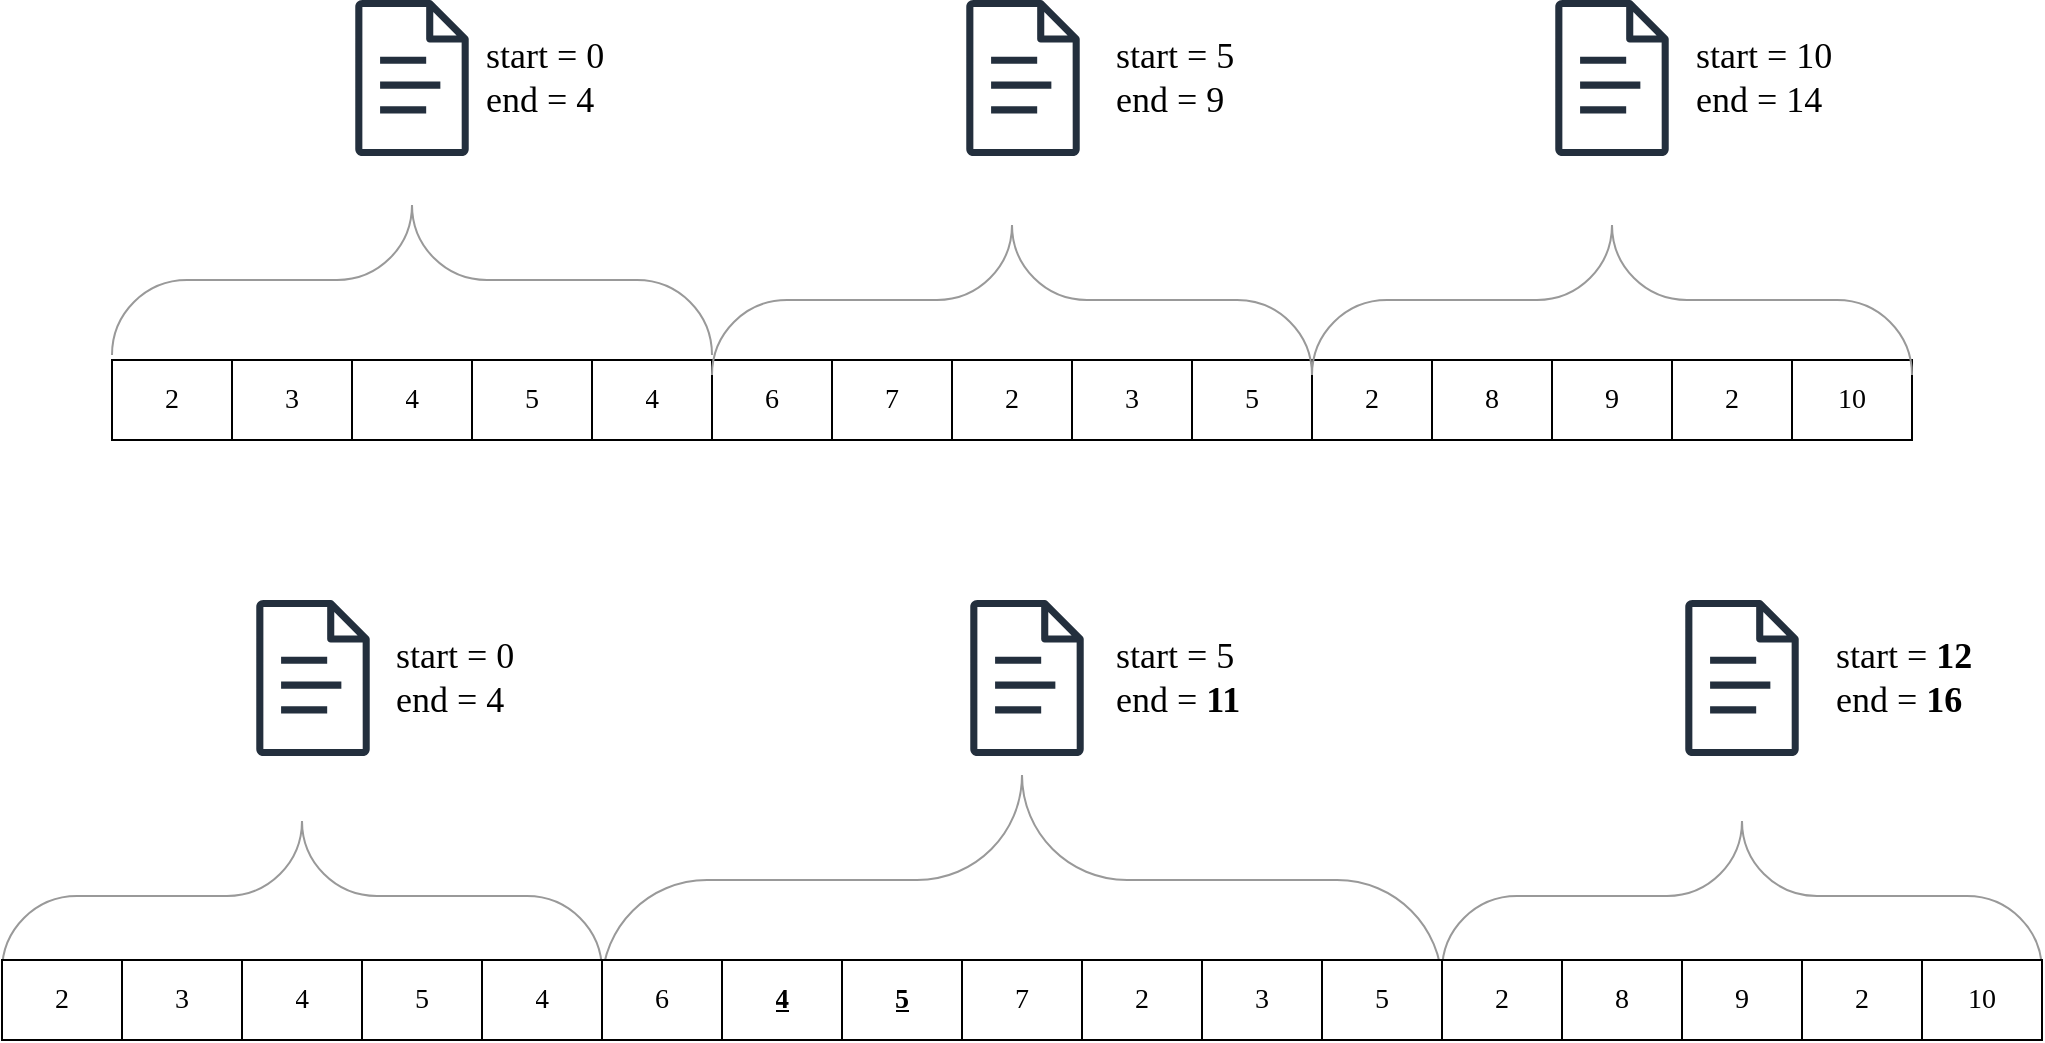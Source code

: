<mxfile version="21.2.1" type="device">
  <diagram name="Page-1" id="FMEbDjBZcTj3LEX35FN6">
    <mxGraphModel dx="2284" dy="885" grid="1" gridSize="10" guides="1" tooltips="1" connect="1" arrows="1" fold="1" page="1" pageScale="1" pageWidth="850" pageHeight="1100" math="0" shadow="0">
      <root>
        <mxCell id="0" />
        <mxCell id="1" parent="0" />
        <mxCell id="Uie6bxuWlHnHRr9zqOEK-2" value="" style="shape=table;startSize=0;container=1;collapsible=0;childLayout=tableLayout;fontFamily=Computer Modern;fontSize=14;" vertex="1" parent="1">
          <mxGeometry x="-30" y="430" width="900" height="40" as="geometry" />
        </mxCell>
        <mxCell id="Uie6bxuWlHnHRr9zqOEK-3" value="" style="shape=tableRow;horizontal=0;startSize=0;swimlaneHead=0;swimlaneBody=0;strokeColor=inherit;top=0;left=0;bottom=0;right=0;collapsible=0;dropTarget=0;fillColor=none;points=[[0,0.5],[1,0.5]];portConstraint=eastwest;fontFamily=Computer Modern;fontSize=14;" vertex="1" parent="Uie6bxuWlHnHRr9zqOEK-2">
          <mxGeometry width="900" height="40" as="geometry" />
        </mxCell>
        <mxCell id="Uie6bxuWlHnHRr9zqOEK-4" value="2" style="shape=partialRectangle;html=1;whiteSpace=wrap;connectable=0;strokeColor=inherit;overflow=hidden;fillColor=none;top=0;left=0;bottom=0;right=0;pointerEvents=1;fontFamily=Computer Modern;fontSize=14;" vertex="1" parent="Uie6bxuWlHnHRr9zqOEK-3">
          <mxGeometry width="60" height="40" as="geometry">
            <mxRectangle width="60" height="40" as="alternateBounds" />
          </mxGeometry>
        </mxCell>
        <mxCell id="Uie6bxuWlHnHRr9zqOEK-5" value="3" style="shape=partialRectangle;html=1;whiteSpace=wrap;connectable=0;strokeColor=inherit;overflow=hidden;fillColor=none;top=0;left=0;bottom=0;right=0;pointerEvents=1;fontFamily=Computer Modern;fontSize=14;" vertex="1" parent="Uie6bxuWlHnHRr9zqOEK-3">
          <mxGeometry x="60" width="60" height="40" as="geometry">
            <mxRectangle width="60" height="40" as="alternateBounds" />
          </mxGeometry>
        </mxCell>
        <mxCell id="Uie6bxuWlHnHRr9zqOEK-6" value="4" style="shape=partialRectangle;html=1;whiteSpace=wrap;connectable=0;strokeColor=inherit;overflow=hidden;fillColor=none;top=0;left=0;bottom=0;right=0;pointerEvents=1;fontFamily=Computer Modern;fontSize=14;" vertex="1" parent="Uie6bxuWlHnHRr9zqOEK-3">
          <mxGeometry x="120" width="60" height="40" as="geometry">
            <mxRectangle width="60" height="40" as="alternateBounds" />
          </mxGeometry>
        </mxCell>
        <mxCell id="Uie6bxuWlHnHRr9zqOEK-7" value="5" style="shape=partialRectangle;html=1;whiteSpace=wrap;connectable=0;strokeColor=inherit;overflow=hidden;fillColor=none;top=0;left=0;bottom=0;right=0;pointerEvents=1;fontFamily=Computer Modern;fontSize=14;" vertex="1" parent="Uie6bxuWlHnHRr9zqOEK-3">
          <mxGeometry x="180" width="60" height="40" as="geometry">
            <mxRectangle width="60" height="40" as="alternateBounds" />
          </mxGeometry>
        </mxCell>
        <mxCell id="Uie6bxuWlHnHRr9zqOEK-8" value="4" style="shape=partialRectangle;html=1;whiteSpace=wrap;connectable=0;strokeColor=inherit;overflow=hidden;fillColor=none;top=0;left=0;bottom=0;right=0;pointerEvents=1;fontFamily=Computer Modern;fontSize=14;" vertex="1" parent="Uie6bxuWlHnHRr9zqOEK-3">
          <mxGeometry x="240" width="60" height="40" as="geometry">
            <mxRectangle width="60" height="40" as="alternateBounds" />
          </mxGeometry>
        </mxCell>
        <mxCell id="Uie6bxuWlHnHRr9zqOEK-9" value="6" style="shape=partialRectangle;html=1;whiteSpace=wrap;connectable=0;strokeColor=inherit;overflow=hidden;fillColor=none;top=0;left=0;bottom=0;right=0;pointerEvents=1;fontFamily=Computer Modern;fontSize=14;" vertex="1" parent="Uie6bxuWlHnHRr9zqOEK-3">
          <mxGeometry x="300" width="60" height="40" as="geometry">
            <mxRectangle width="60" height="40" as="alternateBounds" />
          </mxGeometry>
        </mxCell>
        <mxCell id="Uie6bxuWlHnHRr9zqOEK-10" value="7" style="shape=partialRectangle;html=1;whiteSpace=wrap;connectable=0;strokeColor=inherit;overflow=hidden;fillColor=none;top=0;left=0;bottom=0;right=0;pointerEvents=1;fontFamily=Computer Modern;fontSize=14;" vertex="1" parent="Uie6bxuWlHnHRr9zqOEK-3">
          <mxGeometry x="360" width="60" height="40" as="geometry">
            <mxRectangle width="60" height="40" as="alternateBounds" />
          </mxGeometry>
        </mxCell>
        <mxCell id="Uie6bxuWlHnHRr9zqOEK-11" value="2" style="shape=partialRectangle;html=1;whiteSpace=wrap;connectable=0;strokeColor=inherit;overflow=hidden;fillColor=none;top=0;left=0;bottom=0;right=0;pointerEvents=1;fontFamily=Computer Modern;fontSize=14;" vertex="1" parent="Uie6bxuWlHnHRr9zqOEK-3">
          <mxGeometry x="420" width="60" height="40" as="geometry">
            <mxRectangle width="60" height="40" as="alternateBounds" />
          </mxGeometry>
        </mxCell>
        <mxCell id="Uie6bxuWlHnHRr9zqOEK-12" value="3" style="shape=partialRectangle;html=1;whiteSpace=wrap;connectable=0;strokeColor=inherit;overflow=hidden;fillColor=none;top=0;left=0;bottom=0;right=0;pointerEvents=1;fontFamily=Computer Modern;fontSize=14;" vertex="1" parent="Uie6bxuWlHnHRr9zqOEK-3">
          <mxGeometry x="480" width="60" height="40" as="geometry">
            <mxRectangle width="60" height="40" as="alternateBounds" />
          </mxGeometry>
        </mxCell>
        <mxCell id="Uie6bxuWlHnHRr9zqOEK-13" value="5" style="shape=partialRectangle;html=1;whiteSpace=wrap;connectable=0;strokeColor=inherit;overflow=hidden;fillColor=none;top=0;left=0;bottom=0;right=0;pointerEvents=1;fontFamily=Computer Modern;fontSize=14;" vertex="1" parent="Uie6bxuWlHnHRr9zqOEK-3">
          <mxGeometry x="540" width="60" height="40" as="geometry">
            <mxRectangle width="60" height="40" as="alternateBounds" />
          </mxGeometry>
        </mxCell>
        <mxCell id="Uie6bxuWlHnHRr9zqOEK-14" value="2" style="shape=partialRectangle;html=1;whiteSpace=wrap;connectable=0;strokeColor=inherit;overflow=hidden;fillColor=none;top=0;left=0;bottom=0;right=0;pointerEvents=1;fontFamily=Computer Modern;fontSize=14;" vertex="1" parent="Uie6bxuWlHnHRr9zqOEK-3">
          <mxGeometry x="600" width="60" height="40" as="geometry">
            <mxRectangle width="60" height="40" as="alternateBounds" />
          </mxGeometry>
        </mxCell>
        <mxCell id="Uie6bxuWlHnHRr9zqOEK-15" value="8" style="shape=partialRectangle;html=1;whiteSpace=wrap;connectable=0;strokeColor=inherit;overflow=hidden;fillColor=none;top=0;left=0;bottom=0;right=0;pointerEvents=1;fontFamily=Computer Modern;fontSize=14;" vertex="1" parent="Uie6bxuWlHnHRr9zqOEK-3">
          <mxGeometry x="660" width="60" height="40" as="geometry">
            <mxRectangle width="60" height="40" as="alternateBounds" />
          </mxGeometry>
        </mxCell>
        <mxCell id="Uie6bxuWlHnHRr9zqOEK-16" value="9" style="shape=partialRectangle;html=1;whiteSpace=wrap;connectable=0;strokeColor=inherit;overflow=hidden;fillColor=none;top=0;left=0;bottom=0;right=0;pointerEvents=1;fontFamily=Computer Modern;fontSize=14;" vertex="1" parent="Uie6bxuWlHnHRr9zqOEK-3">
          <mxGeometry x="720" width="60" height="40" as="geometry">
            <mxRectangle width="60" height="40" as="alternateBounds" />
          </mxGeometry>
        </mxCell>
        <mxCell id="Uie6bxuWlHnHRr9zqOEK-17" value="2" style="shape=partialRectangle;html=1;whiteSpace=wrap;connectable=0;strokeColor=inherit;overflow=hidden;fillColor=none;top=0;left=0;bottom=0;right=0;pointerEvents=1;fontFamily=Computer Modern;fontSize=14;" vertex="1" parent="Uie6bxuWlHnHRr9zqOEK-3">
          <mxGeometry x="780" width="60" height="40" as="geometry">
            <mxRectangle width="60" height="40" as="alternateBounds" />
          </mxGeometry>
        </mxCell>
        <mxCell id="Uie6bxuWlHnHRr9zqOEK-18" value="10" style="shape=partialRectangle;html=1;whiteSpace=wrap;connectable=0;strokeColor=inherit;overflow=hidden;fillColor=none;top=0;left=0;bottom=0;right=0;pointerEvents=1;fontFamily=Computer Modern;fontSize=14;" vertex="1" parent="Uie6bxuWlHnHRr9zqOEK-3">
          <mxGeometry x="840" width="60" height="40" as="geometry">
            <mxRectangle width="60" height="40" as="alternateBounds" />
          </mxGeometry>
        </mxCell>
        <mxCell id="Uie6bxuWlHnHRr9zqOEK-19" value="" style="sketch=0;outlineConnect=0;fontColor=#232F3E;gradientColor=none;fillColor=#232F3D;strokeColor=none;dashed=0;verticalLabelPosition=bottom;verticalAlign=top;align=center;html=1;fontSize=12;fontStyle=0;aspect=fixed;pointerEvents=1;shape=mxgraph.aws4.document;fontFamily=Computer Modern;" vertex="1" parent="1">
          <mxGeometry x="91.5" y="250" width="57" height="78" as="geometry" />
        </mxCell>
        <mxCell id="Uie6bxuWlHnHRr9zqOEK-20" value="" style="verticalLabelPosition=bottom;shadow=0;dashed=0;align=center;html=1;verticalAlign=top;strokeWidth=1;shape=mxgraph.mockup.markup.curlyBrace;whiteSpace=wrap;strokeColor=#999999;fontFamily=Computer Modern;" vertex="1" parent="1">
          <mxGeometry x="270" y="260" width="300" height="280" as="geometry" />
        </mxCell>
        <mxCell id="Uie6bxuWlHnHRr9zqOEK-21" value="" style="sketch=0;outlineConnect=0;fontColor=#232F3E;gradientColor=none;fillColor=#232F3D;strokeColor=none;dashed=0;verticalLabelPosition=bottom;verticalAlign=top;align=center;html=1;fontSize=12;fontStyle=0;aspect=fixed;pointerEvents=1;shape=mxgraph.aws4.document;fontFamily=Computer Modern;" vertex="1" parent="1">
          <mxGeometry x="397" y="250" width="57" height="78" as="geometry" />
        </mxCell>
        <mxCell id="Uie6bxuWlHnHRr9zqOEK-22" value="" style="verticalLabelPosition=bottom;shadow=0;dashed=0;align=center;html=1;verticalAlign=top;strokeWidth=1;shape=mxgraph.mockup.markup.curlyBrace;whiteSpace=wrap;strokeColor=#999999;fontFamily=Computer Modern;" vertex="1" parent="1">
          <mxGeometry x="-30" y="320" width="300" height="140" as="geometry" />
        </mxCell>
        <mxCell id="Uie6bxuWlHnHRr9zqOEK-23" value="" style="verticalLabelPosition=bottom;shadow=0;dashed=0;align=center;html=1;verticalAlign=top;strokeWidth=1;shape=mxgraph.mockup.markup.curlyBrace;whiteSpace=wrap;strokeColor=#999999;fontFamily=Computer Modern;" vertex="1" parent="1">
          <mxGeometry x="570" y="260" width="300" height="280" as="geometry" />
        </mxCell>
        <mxCell id="Uie6bxuWlHnHRr9zqOEK-24" value="" style="sketch=0;outlineConnect=0;fontColor=#232F3E;gradientColor=none;fillColor=#232F3D;strokeColor=none;dashed=0;verticalLabelPosition=bottom;verticalAlign=top;align=center;html=1;fontSize=12;fontStyle=0;aspect=fixed;pointerEvents=1;shape=mxgraph.aws4.document;fontFamily=Computer Modern;" vertex="1" parent="1">
          <mxGeometry x="691.5" y="250" width="57" height="78" as="geometry" />
        </mxCell>
        <mxCell id="Uie6bxuWlHnHRr9zqOEK-42" value="" style="sketch=0;outlineConnect=0;fontColor=#232F3E;gradientColor=none;fillColor=#232F3D;strokeColor=none;dashed=0;verticalLabelPosition=bottom;verticalAlign=top;align=center;html=1;fontSize=12;fontStyle=0;aspect=fixed;pointerEvents=1;shape=mxgraph.aws4.document;fontFamily=Computer Modern;" vertex="1" parent="1">
          <mxGeometry x="42" y="550" width="57" height="78" as="geometry" />
        </mxCell>
        <mxCell id="Uie6bxuWlHnHRr9zqOEK-43" value="" style="sketch=0;outlineConnect=0;fontColor=#232F3E;gradientColor=none;fillColor=#232F3D;strokeColor=none;dashed=0;verticalLabelPosition=bottom;verticalAlign=top;align=center;html=1;fontSize=12;fontStyle=0;aspect=fixed;pointerEvents=1;shape=mxgraph.aws4.document;fontFamily=Computer Modern;" vertex="1" parent="1">
          <mxGeometry x="399" y="550" width="57" height="78" as="geometry" />
        </mxCell>
        <mxCell id="Uie6bxuWlHnHRr9zqOEK-44" value="" style="verticalLabelPosition=bottom;shadow=0;dashed=0;align=center;html=1;verticalAlign=top;strokeWidth=1;shape=mxgraph.mockup.markup.curlyBrace;whiteSpace=wrap;strokeColor=#999999;fontFamily=Computer Modern;" vertex="1" parent="1">
          <mxGeometry x="-85" y="628" width="300" height="140" as="geometry" />
        </mxCell>
        <mxCell id="Uie6bxuWlHnHRr9zqOEK-45" value="" style="sketch=0;outlineConnect=0;fontColor=#232F3E;gradientColor=none;fillColor=#232F3D;strokeColor=none;dashed=0;verticalLabelPosition=bottom;verticalAlign=top;align=center;html=1;fontSize=12;fontStyle=0;aspect=fixed;pointerEvents=1;shape=mxgraph.aws4.document;fontFamily=Computer Modern;" vertex="1" parent="1">
          <mxGeometry x="756.5" y="550" width="57" height="78" as="geometry" />
        </mxCell>
        <mxCell id="Uie6bxuWlHnHRr9zqOEK-65" value="" style="verticalLabelPosition=bottom;shadow=0;dashed=0;align=center;html=1;verticalAlign=top;strokeWidth=1;shape=mxgraph.mockup.markup.curlyBrace;whiteSpace=wrap;strokeColor=#999999;fontFamily=Computer Modern;" vertex="1" parent="1">
          <mxGeometry x="215" y="620" width="420" height="140" as="geometry" />
        </mxCell>
        <mxCell id="Uie6bxuWlHnHRr9zqOEK-66" value="" style="verticalLabelPosition=bottom;shadow=0;dashed=0;align=center;html=1;verticalAlign=top;strokeWidth=1;shape=mxgraph.mockup.markup.curlyBrace;whiteSpace=wrap;strokeColor=#999999;fontFamily=Computer Modern;" vertex="1" parent="1">
          <mxGeometry x="635" y="628" width="300" height="140" as="geometry" />
        </mxCell>
        <mxCell id="Uie6bxuWlHnHRr9zqOEK-46" value="" style="shape=table;startSize=0;container=1;collapsible=0;childLayout=tableLayout;fontFamily=Computer Modern;fontSize=14;" vertex="1" parent="1">
          <mxGeometry x="-85" y="730" width="1020" height="40" as="geometry" />
        </mxCell>
        <mxCell id="Uie6bxuWlHnHRr9zqOEK-47" value="" style="shape=tableRow;horizontal=0;startSize=0;swimlaneHead=0;swimlaneBody=0;strokeColor=inherit;top=0;left=0;bottom=0;right=0;collapsible=0;dropTarget=0;fillColor=none;points=[[0,0.5],[1,0.5]];portConstraint=eastwest;fontFamily=Computer Modern;fontSize=14;" vertex="1" parent="Uie6bxuWlHnHRr9zqOEK-46">
          <mxGeometry width="1020" height="40" as="geometry" />
        </mxCell>
        <mxCell id="Uie6bxuWlHnHRr9zqOEK-48" value="2" style="shape=partialRectangle;html=1;whiteSpace=wrap;connectable=0;strokeColor=inherit;overflow=hidden;fillColor=none;top=0;left=0;bottom=0;right=0;pointerEvents=1;fontFamily=Computer Modern;fontSize=14;" vertex="1" parent="Uie6bxuWlHnHRr9zqOEK-47">
          <mxGeometry width="60" height="40" as="geometry">
            <mxRectangle width="60" height="40" as="alternateBounds" />
          </mxGeometry>
        </mxCell>
        <mxCell id="Uie6bxuWlHnHRr9zqOEK-49" value="3" style="shape=partialRectangle;html=1;whiteSpace=wrap;connectable=0;strokeColor=inherit;overflow=hidden;fillColor=none;top=0;left=0;bottom=0;right=0;pointerEvents=1;fontFamily=Computer Modern;fontSize=14;" vertex="1" parent="Uie6bxuWlHnHRr9zqOEK-47">
          <mxGeometry x="60" width="60" height="40" as="geometry">
            <mxRectangle width="60" height="40" as="alternateBounds" />
          </mxGeometry>
        </mxCell>
        <mxCell id="Uie6bxuWlHnHRr9zqOEK-50" value="4" style="shape=partialRectangle;html=1;whiteSpace=wrap;connectable=0;strokeColor=inherit;overflow=hidden;fillColor=none;top=0;left=0;bottom=0;right=0;pointerEvents=1;fontFamily=Computer Modern;fontSize=14;" vertex="1" parent="Uie6bxuWlHnHRr9zqOEK-47">
          <mxGeometry x="120" width="60" height="40" as="geometry">
            <mxRectangle width="60" height="40" as="alternateBounds" />
          </mxGeometry>
        </mxCell>
        <mxCell id="Uie6bxuWlHnHRr9zqOEK-51" value="5" style="shape=partialRectangle;html=1;whiteSpace=wrap;connectable=0;strokeColor=inherit;overflow=hidden;fillColor=none;top=0;left=0;bottom=0;right=0;pointerEvents=1;fontFamily=Computer Modern;fontSize=14;" vertex="1" parent="Uie6bxuWlHnHRr9zqOEK-47">
          <mxGeometry x="180" width="60" height="40" as="geometry">
            <mxRectangle width="60" height="40" as="alternateBounds" />
          </mxGeometry>
        </mxCell>
        <mxCell id="Uie6bxuWlHnHRr9zqOEK-52" value="4" style="shape=partialRectangle;html=1;whiteSpace=wrap;connectable=0;strokeColor=inherit;overflow=hidden;fillColor=none;top=0;left=0;bottom=0;right=0;pointerEvents=1;fontFamily=Computer Modern;fontSize=14;" vertex="1" parent="Uie6bxuWlHnHRr9zqOEK-47">
          <mxGeometry x="240" width="60" height="40" as="geometry">
            <mxRectangle width="60" height="40" as="alternateBounds" />
          </mxGeometry>
        </mxCell>
        <mxCell id="Uie6bxuWlHnHRr9zqOEK-53" value="6" style="shape=partialRectangle;html=1;whiteSpace=wrap;connectable=0;strokeColor=inherit;overflow=hidden;fillColor=none;top=0;left=0;bottom=0;right=0;pointerEvents=1;fontFamily=Computer Modern;fontSize=14;" vertex="1" parent="Uie6bxuWlHnHRr9zqOEK-47">
          <mxGeometry x="300" width="60" height="40" as="geometry">
            <mxRectangle width="60" height="40" as="alternateBounds" />
          </mxGeometry>
        </mxCell>
        <mxCell id="Uie6bxuWlHnHRr9zqOEK-54" value="&lt;b style=&quot;font-size: 14px;&quot;&gt;&lt;u style=&quot;font-size: 14px;&quot;&gt;&lt;font style=&quot;font-size: 14px;&quot;&gt;4&lt;/font&gt;&lt;/u&gt;&lt;/b&gt;" style="shape=partialRectangle;html=1;whiteSpace=wrap;connectable=0;strokeColor=inherit;overflow=hidden;fillColor=none;top=0;left=0;bottom=0;right=0;pointerEvents=1;fontFamily=Computer Modern;fontSize=14;" vertex="1" parent="Uie6bxuWlHnHRr9zqOEK-47">
          <mxGeometry x="360" width="60" height="40" as="geometry">
            <mxRectangle width="60" height="40" as="alternateBounds" />
          </mxGeometry>
        </mxCell>
        <mxCell id="Uie6bxuWlHnHRr9zqOEK-55" value="&lt;b style=&quot;font-size: 14px;&quot;&gt;&lt;u style=&quot;font-size: 14px;&quot;&gt;&lt;font style=&quot;font-size: 14px;&quot;&gt;5&lt;/font&gt;&lt;/u&gt;&lt;/b&gt;" style="shape=partialRectangle;html=1;whiteSpace=wrap;connectable=0;strokeColor=inherit;overflow=hidden;fillColor=none;top=0;left=0;bottom=0;right=0;pointerEvents=1;fontFamily=Computer Modern;fontSize=14;" vertex="1" parent="Uie6bxuWlHnHRr9zqOEK-47">
          <mxGeometry x="420" width="60" height="40" as="geometry">
            <mxRectangle width="60" height="40" as="alternateBounds" />
          </mxGeometry>
        </mxCell>
        <mxCell id="Uie6bxuWlHnHRr9zqOEK-56" value="7" style="shape=partialRectangle;html=1;whiteSpace=wrap;connectable=0;strokeColor=inherit;overflow=hidden;fillColor=none;top=0;left=0;bottom=0;right=0;pointerEvents=1;fontFamily=Computer Modern;fontSize=14;" vertex="1" parent="Uie6bxuWlHnHRr9zqOEK-47">
          <mxGeometry x="480" width="60" height="40" as="geometry">
            <mxRectangle width="60" height="40" as="alternateBounds" />
          </mxGeometry>
        </mxCell>
        <mxCell id="Uie6bxuWlHnHRr9zqOEK-57" value="2" style="shape=partialRectangle;html=1;whiteSpace=wrap;connectable=0;strokeColor=inherit;overflow=hidden;fillColor=none;top=0;left=0;bottom=0;right=0;pointerEvents=1;fontFamily=Computer Modern;fontSize=14;" vertex="1" parent="Uie6bxuWlHnHRr9zqOEK-47">
          <mxGeometry x="540" width="60" height="40" as="geometry">
            <mxRectangle width="60" height="40" as="alternateBounds" />
          </mxGeometry>
        </mxCell>
        <mxCell id="Uie6bxuWlHnHRr9zqOEK-58" value="3" style="shape=partialRectangle;html=1;whiteSpace=wrap;connectable=0;strokeColor=inherit;overflow=hidden;fillColor=none;top=0;left=0;bottom=0;right=0;pointerEvents=1;fontFamily=Computer Modern;fontSize=14;" vertex="1" parent="Uie6bxuWlHnHRr9zqOEK-47">
          <mxGeometry x="600" width="60" height="40" as="geometry">
            <mxRectangle width="60" height="40" as="alternateBounds" />
          </mxGeometry>
        </mxCell>
        <mxCell id="Uie6bxuWlHnHRr9zqOEK-59" value="5" style="shape=partialRectangle;html=1;whiteSpace=wrap;connectable=0;strokeColor=inherit;overflow=hidden;fillColor=none;top=0;left=0;bottom=0;right=0;pointerEvents=1;fontFamily=Computer Modern;fontSize=14;" vertex="1" parent="Uie6bxuWlHnHRr9zqOEK-47">
          <mxGeometry x="660" width="60" height="40" as="geometry">
            <mxRectangle width="60" height="40" as="alternateBounds" />
          </mxGeometry>
        </mxCell>
        <mxCell id="Uie6bxuWlHnHRr9zqOEK-60" value="2" style="shape=partialRectangle;html=1;whiteSpace=wrap;connectable=0;strokeColor=inherit;overflow=hidden;fillColor=none;top=0;left=0;bottom=0;right=0;pointerEvents=1;fontFamily=Computer Modern;fontSize=14;" vertex="1" parent="Uie6bxuWlHnHRr9zqOEK-47">
          <mxGeometry x="720" width="60" height="40" as="geometry">
            <mxRectangle width="60" height="40" as="alternateBounds" />
          </mxGeometry>
        </mxCell>
        <mxCell id="Uie6bxuWlHnHRr9zqOEK-61" value="8" style="shape=partialRectangle;html=1;whiteSpace=wrap;connectable=0;strokeColor=inherit;overflow=hidden;fillColor=none;top=0;left=0;bottom=0;right=0;pointerEvents=1;fontFamily=Computer Modern;fontSize=14;" vertex="1" parent="Uie6bxuWlHnHRr9zqOEK-47">
          <mxGeometry x="780" width="60" height="40" as="geometry">
            <mxRectangle width="60" height="40" as="alternateBounds" />
          </mxGeometry>
        </mxCell>
        <mxCell id="Uie6bxuWlHnHRr9zqOEK-62" value="9" style="shape=partialRectangle;html=1;whiteSpace=wrap;connectable=0;strokeColor=inherit;overflow=hidden;fillColor=none;top=0;left=0;bottom=0;right=0;pointerEvents=1;fontFamily=Computer Modern;fontSize=14;" vertex="1" parent="Uie6bxuWlHnHRr9zqOEK-47">
          <mxGeometry x="840" width="60" height="40" as="geometry">
            <mxRectangle width="60" height="40" as="alternateBounds" />
          </mxGeometry>
        </mxCell>
        <mxCell id="Uie6bxuWlHnHRr9zqOEK-63" value="2" style="shape=partialRectangle;html=1;whiteSpace=wrap;connectable=0;strokeColor=inherit;overflow=hidden;fillColor=none;top=0;left=0;bottom=0;right=0;pointerEvents=1;fontFamily=Computer Modern;fontSize=14;" vertex="1" parent="Uie6bxuWlHnHRr9zqOEK-47">
          <mxGeometry x="900" width="60" height="40" as="geometry">
            <mxRectangle width="60" height="40" as="alternateBounds" />
          </mxGeometry>
        </mxCell>
        <mxCell id="Uie6bxuWlHnHRr9zqOEK-64" value="10" style="shape=partialRectangle;html=1;whiteSpace=wrap;connectable=0;strokeColor=inherit;overflow=hidden;fillColor=none;top=0;left=0;bottom=0;right=0;pointerEvents=1;fontFamily=Computer Modern;fontSize=14;" vertex="1" parent="Uie6bxuWlHnHRr9zqOEK-47">
          <mxGeometry x="960" width="60" height="40" as="geometry">
            <mxRectangle width="60" height="40" as="alternateBounds" />
          </mxGeometry>
        </mxCell>
        <mxCell id="Uie6bxuWlHnHRr9zqOEK-67" value="&lt;font style=&quot;font-size: 18px;&quot;&gt;start = 0&lt;br style=&quot;font-size: 18px;&quot;&gt;end = 4&lt;/font&gt;" style="text;html=1;align=left;verticalAlign=middle;resizable=0;points=[];autosize=1;strokeColor=none;fillColor=none;fontFamily=Computer Modern;fontSize=18;" vertex="1" parent="1">
          <mxGeometry x="155" y="259" width="80" height="60" as="geometry" />
        </mxCell>
        <mxCell id="Uie6bxuWlHnHRr9zqOEK-68" value="&lt;font style=&quot;font-size: 18px;&quot;&gt;start = 5&lt;br style=&quot;font-size: 18px;&quot;&gt;end = 9&lt;/font&gt;" style="text;html=1;align=left;verticalAlign=middle;resizable=0;points=[];autosize=1;strokeColor=none;fillColor=none;fontFamily=Computer Modern;fontSize=18;" vertex="1" parent="1">
          <mxGeometry x="470" y="259" width="80" height="60" as="geometry" />
        </mxCell>
        <mxCell id="Uie6bxuWlHnHRr9zqOEK-69" value="&lt;font style=&quot;font-size: 18px;&quot;&gt;start = 10&lt;br style=&quot;font-size: 18px;&quot;&gt;end = 14&lt;/font&gt;" style="text;html=1;align=left;verticalAlign=middle;resizable=0;points=[];autosize=1;strokeColor=none;fillColor=none;fontFamily=Computer Modern;fontSize=18;" vertex="1" parent="1">
          <mxGeometry x="760" y="259" width="90" height="60" as="geometry" />
        </mxCell>
        <mxCell id="Uie6bxuWlHnHRr9zqOEK-70" value="&lt;font style=&quot;font-size: 18px;&quot;&gt;start = 0&lt;br style=&quot;font-size: 18px;&quot;&gt;end = 4&lt;/font&gt;" style="text;html=1;align=left;verticalAlign=middle;resizable=0;points=[];autosize=1;strokeColor=none;fillColor=none;fontFamily=Computer Modern;fontSize=18;" vertex="1" parent="1">
          <mxGeometry x="110" y="559" width="80" height="60" as="geometry" />
        </mxCell>
        <mxCell id="Uie6bxuWlHnHRr9zqOEK-71" value="&lt;font style=&quot;font-size: 18px;&quot;&gt;start = 5&lt;br style=&quot;font-size: 18px;&quot;&gt;end = &lt;b style=&quot;font-size: 18px;&quot;&gt;11&lt;/b&gt;&lt;/font&gt;" style="text;html=1;align=left;verticalAlign=middle;resizable=0;points=[];autosize=1;strokeColor=none;fillColor=none;fontFamily=Computer Modern;fontSize=18;" vertex="1" parent="1">
          <mxGeometry x="470" y="559" width="90" height="60" as="geometry" />
        </mxCell>
        <mxCell id="Uie6bxuWlHnHRr9zqOEK-72" value="&lt;font style=&quot;font-size: 18px;&quot;&gt;start = &lt;b style=&quot;font-size: 18px;&quot;&gt;12&lt;/b&gt;&lt;br style=&quot;font-size: 18px;&quot;&gt;end = &lt;b style=&quot;font-size: 18px;&quot;&gt;16&lt;/b&gt;&lt;/font&gt;" style="text;html=1;align=left;verticalAlign=middle;resizable=0;points=[];autosize=1;strokeColor=none;fillColor=none;fontFamily=Computer Modern;fontSize=18;" vertex="1" parent="1">
          <mxGeometry x="830" y="559" width="90" height="60" as="geometry" />
        </mxCell>
      </root>
    </mxGraphModel>
  </diagram>
</mxfile>
